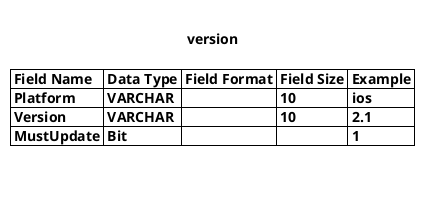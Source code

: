 @startuml

title 

version

| Field Name | Data Type | Field Format | Field Size | Example |
| Platform | VARCHAR |  | 10 | ios |
| Version | VARCHAR | | 10 | 2.1 |
| MustUpdate | Bit |  | | 1 |


end title

@enduml